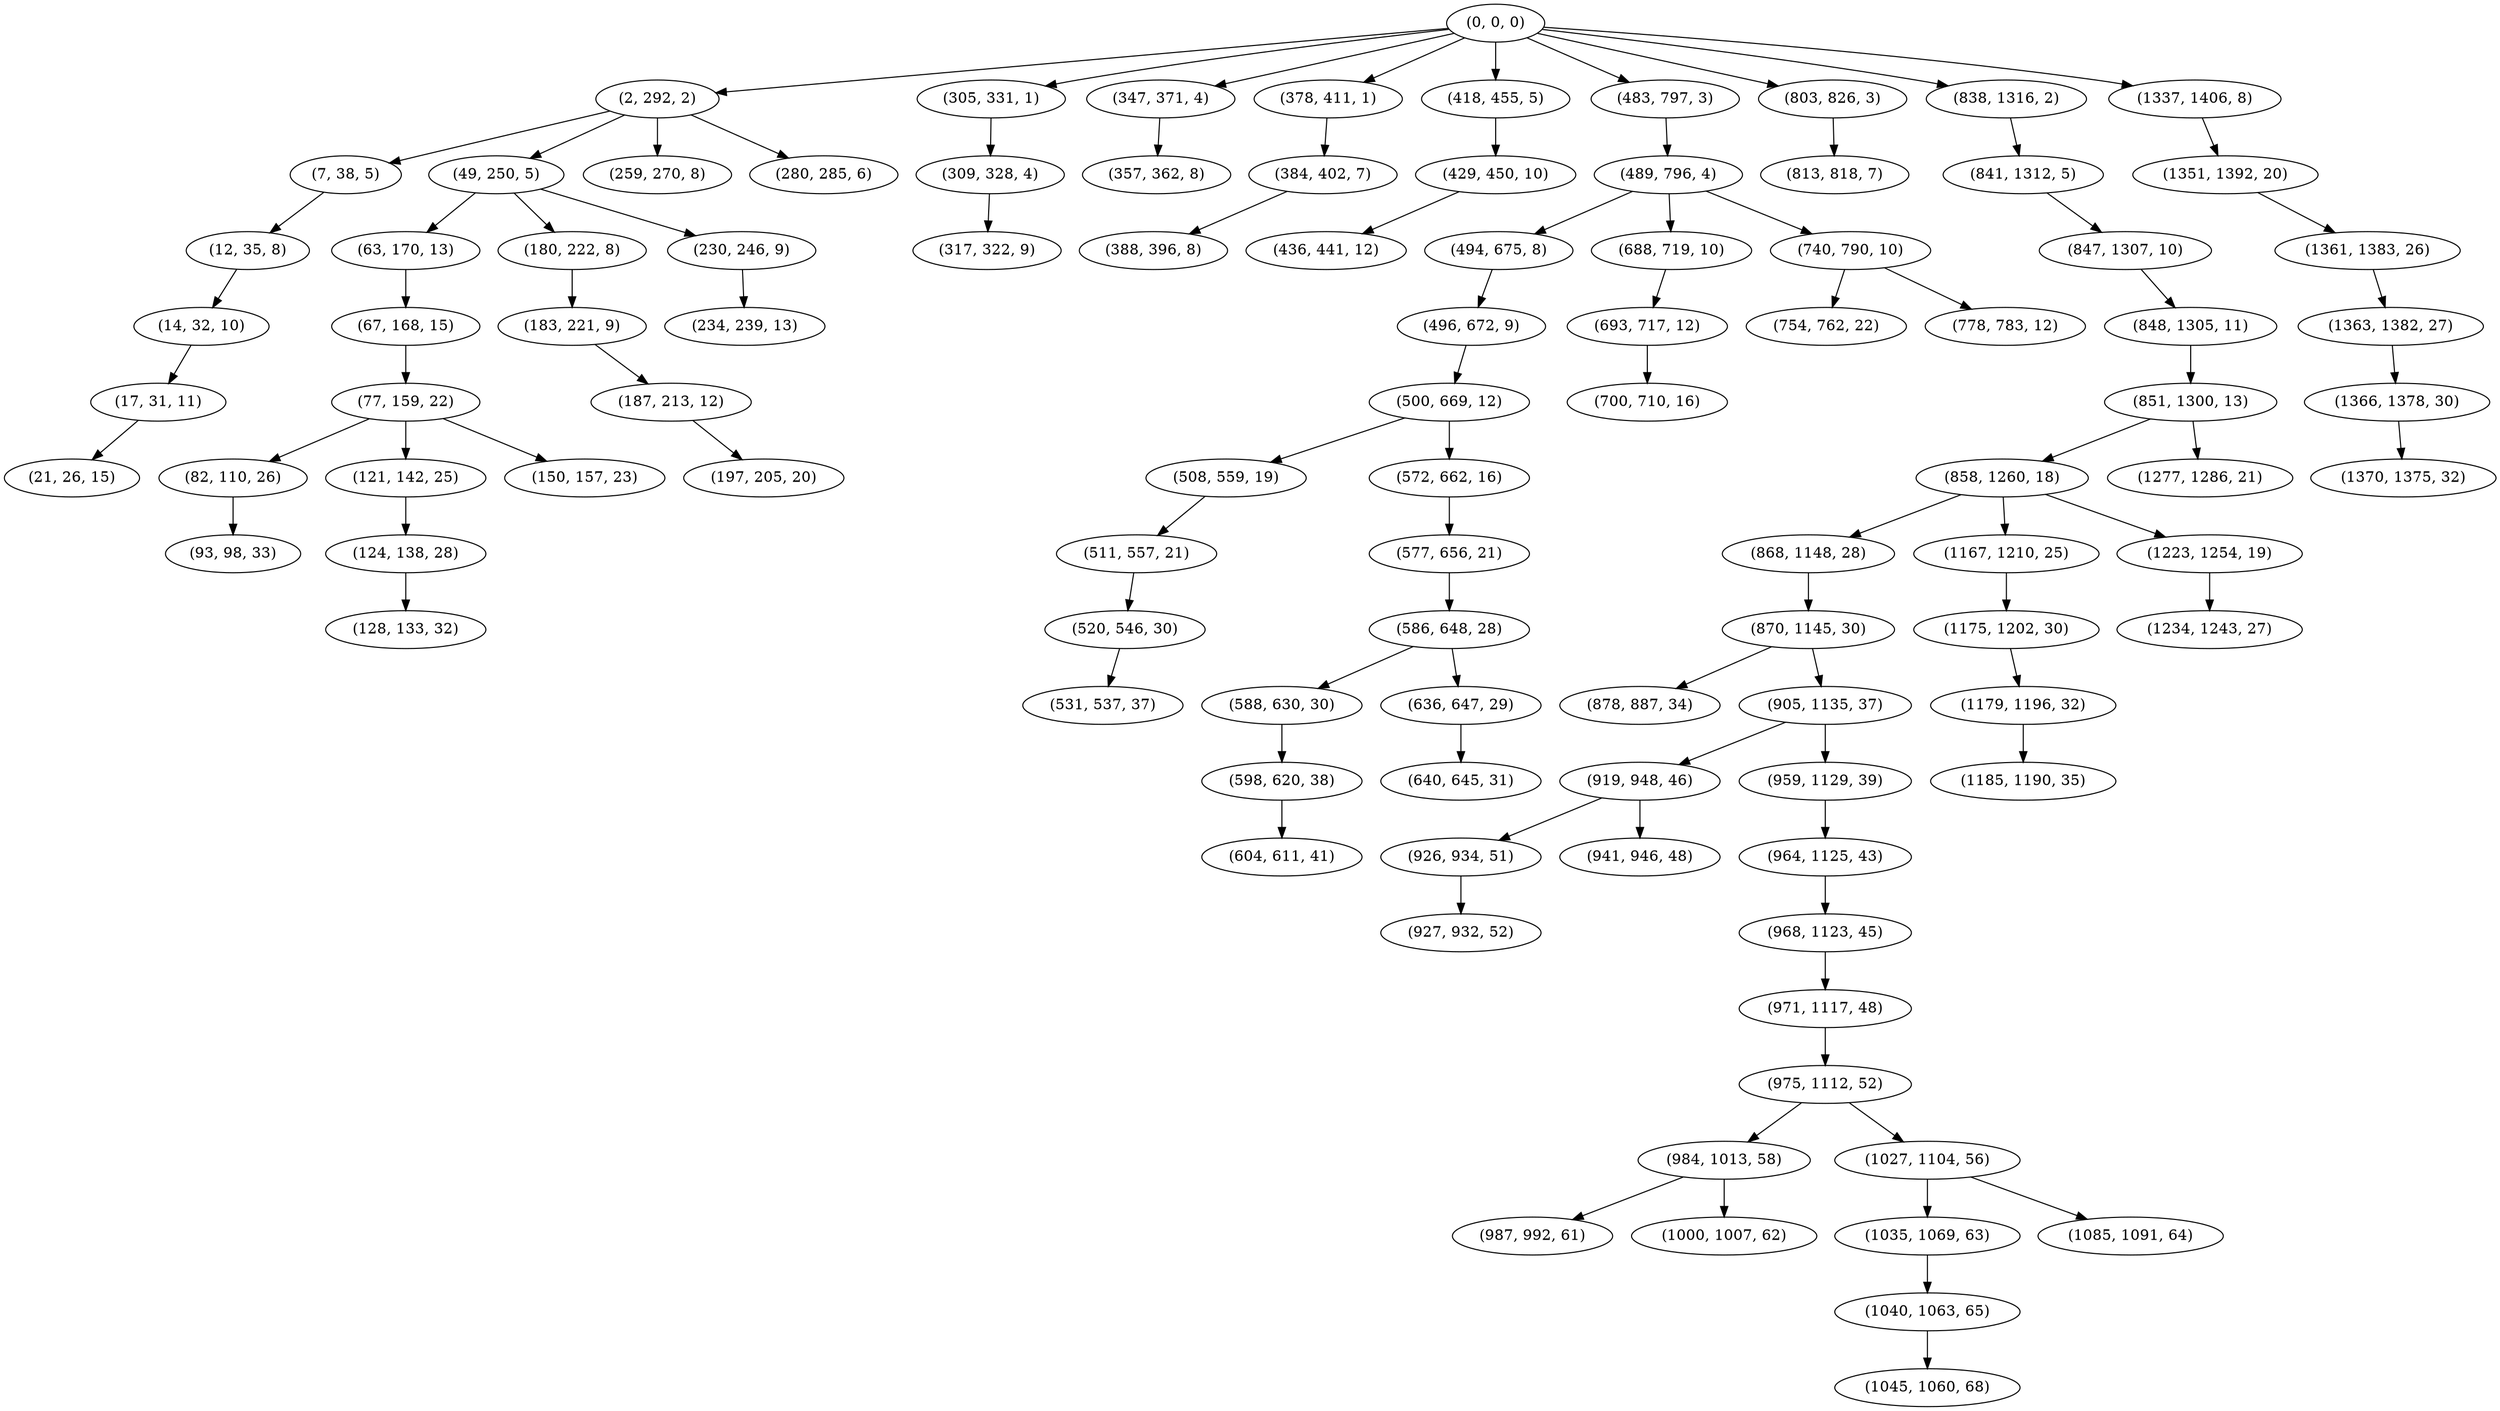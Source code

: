 digraph tree {
    "(0, 0, 0)";
    "(2, 292, 2)";
    "(7, 38, 5)";
    "(12, 35, 8)";
    "(14, 32, 10)";
    "(17, 31, 11)";
    "(21, 26, 15)";
    "(49, 250, 5)";
    "(63, 170, 13)";
    "(67, 168, 15)";
    "(77, 159, 22)";
    "(82, 110, 26)";
    "(93, 98, 33)";
    "(121, 142, 25)";
    "(124, 138, 28)";
    "(128, 133, 32)";
    "(150, 157, 23)";
    "(180, 222, 8)";
    "(183, 221, 9)";
    "(187, 213, 12)";
    "(197, 205, 20)";
    "(230, 246, 9)";
    "(234, 239, 13)";
    "(259, 270, 8)";
    "(280, 285, 6)";
    "(305, 331, 1)";
    "(309, 328, 4)";
    "(317, 322, 9)";
    "(347, 371, 4)";
    "(357, 362, 8)";
    "(378, 411, 1)";
    "(384, 402, 7)";
    "(388, 396, 8)";
    "(418, 455, 5)";
    "(429, 450, 10)";
    "(436, 441, 12)";
    "(483, 797, 3)";
    "(489, 796, 4)";
    "(494, 675, 8)";
    "(496, 672, 9)";
    "(500, 669, 12)";
    "(508, 559, 19)";
    "(511, 557, 21)";
    "(520, 546, 30)";
    "(531, 537, 37)";
    "(572, 662, 16)";
    "(577, 656, 21)";
    "(586, 648, 28)";
    "(588, 630, 30)";
    "(598, 620, 38)";
    "(604, 611, 41)";
    "(636, 647, 29)";
    "(640, 645, 31)";
    "(688, 719, 10)";
    "(693, 717, 12)";
    "(700, 710, 16)";
    "(740, 790, 10)";
    "(754, 762, 22)";
    "(778, 783, 12)";
    "(803, 826, 3)";
    "(813, 818, 7)";
    "(838, 1316, 2)";
    "(841, 1312, 5)";
    "(847, 1307, 10)";
    "(848, 1305, 11)";
    "(851, 1300, 13)";
    "(858, 1260, 18)";
    "(868, 1148, 28)";
    "(870, 1145, 30)";
    "(878, 887, 34)";
    "(905, 1135, 37)";
    "(919, 948, 46)";
    "(926, 934, 51)";
    "(927, 932, 52)";
    "(941, 946, 48)";
    "(959, 1129, 39)";
    "(964, 1125, 43)";
    "(968, 1123, 45)";
    "(971, 1117, 48)";
    "(975, 1112, 52)";
    "(984, 1013, 58)";
    "(987, 992, 61)";
    "(1000, 1007, 62)";
    "(1027, 1104, 56)";
    "(1035, 1069, 63)";
    "(1040, 1063, 65)";
    "(1045, 1060, 68)";
    "(1085, 1091, 64)";
    "(1167, 1210, 25)";
    "(1175, 1202, 30)";
    "(1179, 1196, 32)";
    "(1185, 1190, 35)";
    "(1223, 1254, 19)";
    "(1234, 1243, 27)";
    "(1277, 1286, 21)";
    "(1337, 1406, 8)";
    "(1351, 1392, 20)";
    "(1361, 1383, 26)";
    "(1363, 1382, 27)";
    "(1366, 1378, 30)";
    "(1370, 1375, 32)";
    "(0, 0, 0)" -> "(2, 292, 2)";
    "(0, 0, 0)" -> "(305, 331, 1)";
    "(0, 0, 0)" -> "(347, 371, 4)";
    "(0, 0, 0)" -> "(378, 411, 1)";
    "(0, 0, 0)" -> "(418, 455, 5)";
    "(0, 0, 0)" -> "(483, 797, 3)";
    "(0, 0, 0)" -> "(803, 826, 3)";
    "(0, 0, 0)" -> "(838, 1316, 2)";
    "(0, 0, 0)" -> "(1337, 1406, 8)";
    "(2, 292, 2)" -> "(7, 38, 5)";
    "(2, 292, 2)" -> "(49, 250, 5)";
    "(2, 292, 2)" -> "(259, 270, 8)";
    "(2, 292, 2)" -> "(280, 285, 6)";
    "(7, 38, 5)" -> "(12, 35, 8)";
    "(12, 35, 8)" -> "(14, 32, 10)";
    "(14, 32, 10)" -> "(17, 31, 11)";
    "(17, 31, 11)" -> "(21, 26, 15)";
    "(49, 250, 5)" -> "(63, 170, 13)";
    "(49, 250, 5)" -> "(180, 222, 8)";
    "(49, 250, 5)" -> "(230, 246, 9)";
    "(63, 170, 13)" -> "(67, 168, 15)";
    "(67, 168, 15)" -> "(77, 159, 22)";
    "(77, 159, 22)" -> "(82, 110, 26)";
    "(77, 159, 22)" -> "(121, 142, 25)";
    "(77, 159, 22)" -> "(150, 157, 23)";
    "(82, 110, 26)" -> "(93, 98, 33)";
    "(121, 142, 25)" -> "(124, 138, 28)";
    "(124, 138, 28)" -> "(128, 133, 32)";
    "(180, 222, 8)" -> "(183, 221, 9)";
    "(183, 221, 9)" -> "(187, 213, 12)";
    "(187, 213, 12)" -> "(197, 205, 20)";
    "(230, 246, 9)" -> "(234, 239, 13)";
    "(305, 331, 1)" -> "(309, 328, 4)";
    "(309, 328, 4)" -> "(317, 322, 9)";
    "(347, 371, 4)" -> "(357, 362, 8)";
    "(378, 411, 1)" -> "(384, 402, 7)";
    "(384, 402, 7)" -> "(388, 396, 8)";
    "(418, 455, 5)" -> "(429, 450, 10)";
    "(429, 450, 10)" -> "(436, 441, 12)";
    "(483, 797, 3)" -> "(489, 796, 4)";
    "(489, 796, 4)" -> "(494, 675, 8)";
    "(489, 796, 4)" -> "(688, 719, 10)";
    "(489, 796, 4)" -> "(740, 790, 10)";
    "(494, 675, 8)" -> "(496, 672, 9)";
    "(496, 672, 9)" -> "(500, 669, 12)";
    "(500, 669, 12)" -> "(508, 559, 19)";
    "(500, 669, 12)" -> "(572, 662, 16)";
    "(508, 559, 19)" -> "(511, 557, 21)";
    "(511, 557, 21)" -> "(520, 546, 30)";
    "(520, 546, 30)" -> "(531, 537, 37)";
    "(572, 662, 16)" -> "(577, 656, 21)";
    "(577, 656, 21)" -> "(586, 648, 28)";
    "(586, 648, 28)" -> "(588, 630, 30)";
    "(586, 648, 28)" -> "(636, 647, 29)";
    "(588, 630, 30)" -> "(598, 620, 38)";
    "(598, 620, 38)" -> "(604, 611, 41)";
    "(636, 647, 29)" -> "(640, 645, 31)";
    "(688, 719, 10)" -> "(693, 717, 12)";
    "(693, 717, 12)" -> "(700, 710, 16)";
    "(740, 790, 10)" -> "(754, 762, 22)";
    "(740, 790, 10)" -> "(778, 783, 12)";
    "(803, 826, 3)" -> "(813, 818, 7)";
    "(838, 1316, 2)" -> "(841, 1312, 5)";
    "(841, 1312, 5)" -> "(847, 1307, 10)";
    "(847, 1307, 10)" -> "(848, 1305, 11)";
    "(848, 1305, 11)" -> "(851, 1300, 13)";
    "(851, 1300, 13)" -> "(858, 1260, 18)";
    "(851, 1300, 13)" -> "(1277, 1286, 21)";
    "(858, 1260, 18)" -> "(868, 1148, 28)";
    "(858, 1260, 18)" -> "(1167, 1210, 25)";
    "(858, 1260, 18)" -> "(1223, 1254, 19)";
    "(868, 1148, 28)" -> "(870, 1145, 30)";
    "(870, 1145, 30)" -> "(878, 887, 34)";
    "(870, 1145, 30)" -> "(905, 1135, 37)";
    "(905, 1135, 37)" -> "(919, 948, 46)";
    "(905, 1135, 37)" -> "(959, 1129, 39)";
    "(919, 948, 46)" -> "(926, 934, 51)";
    "(919, 948, 46)" -> "(941, 946, 48)";
    "(926, 934, 51)" -> "(927, 932, 52)";
    "(959, 1129, 39)" -> "(964, 1125, 43)";
    "(964, 1125, 43)" -> "(968, 1123, 45)";
    "(968, 1123, 45)" -> "(971, 1117, 48)";
    "(971, 1117, 48)" -> "(975, 1112, 52)";
    "(975, 1112, 52)" -> "(984, 1013, 58)";
    "(975, 1112, 52)" -> "(1027, 1104, 56)";
    "(984, 1013, 58)" -> "(987, 992, 61)";
    "(984, 1013, 58)" -> "(1000, 1007, 62)";
    "(1027, 1104, 56)" -> "(1035, 1069, 63)";
    "(1027, 1104, 56)" -> "(1085, 1091, 64)";
    "(1035, 1069, 63)" -> "(1040, 1063, 65)";
    "(1040, 1063, 65)" -> "(1045, 1060, 68)";
    "(1167, 1210, 25)" -> "(1175, 1202, 30)";
    "(1175, 1202, 30)" -> "(1179, 1196, 32)";
    "(1179, 1196, 32)" -> "(1185, 1190, 35)";
    "(1223, 1254, 19)" -> "(1234, 1243, 27)";
    "(1337, 1406, 8)" -> "(1351, 1392, 20)";
    "(1351, 1392, 20)" -> "(1361, 1383, 26)";
    "(1361, 1383, 26)" -> "(1363, 1382, 27)";
    "(1363, 1382, 27)" -> "(1366, 1378, 30)";
    "(1366, 1378, 30)" -> "(1370, 1375, 32)";
}
